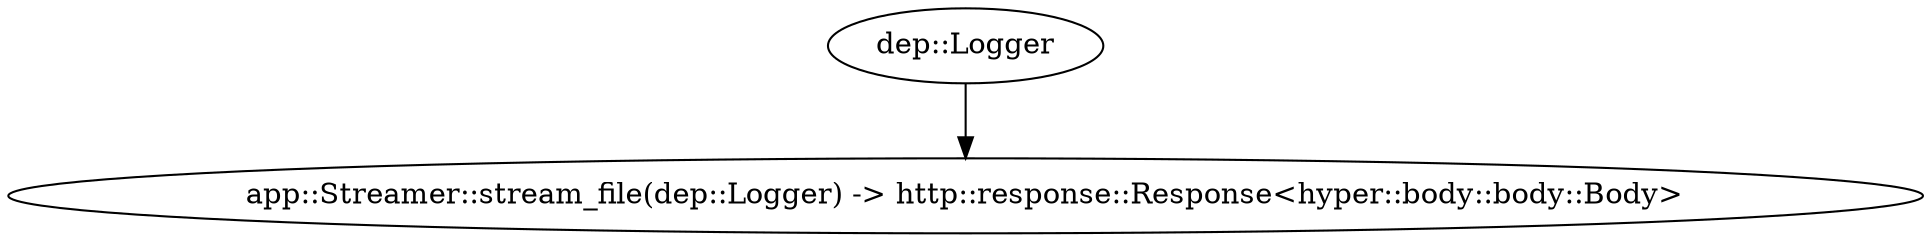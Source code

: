 digraph "/home" {
    0 [ label = "app::Streamer::stream_file(dep::Logger) -> http::response::Response<hyper::body::body::Body>"]
    1 [ label = "dep::Logger"]
    1 -> 0 [ ]
}
digraph app_state {
    0 [ label = "crate::ApplicationState() -> crate::ApplicationState"]
}